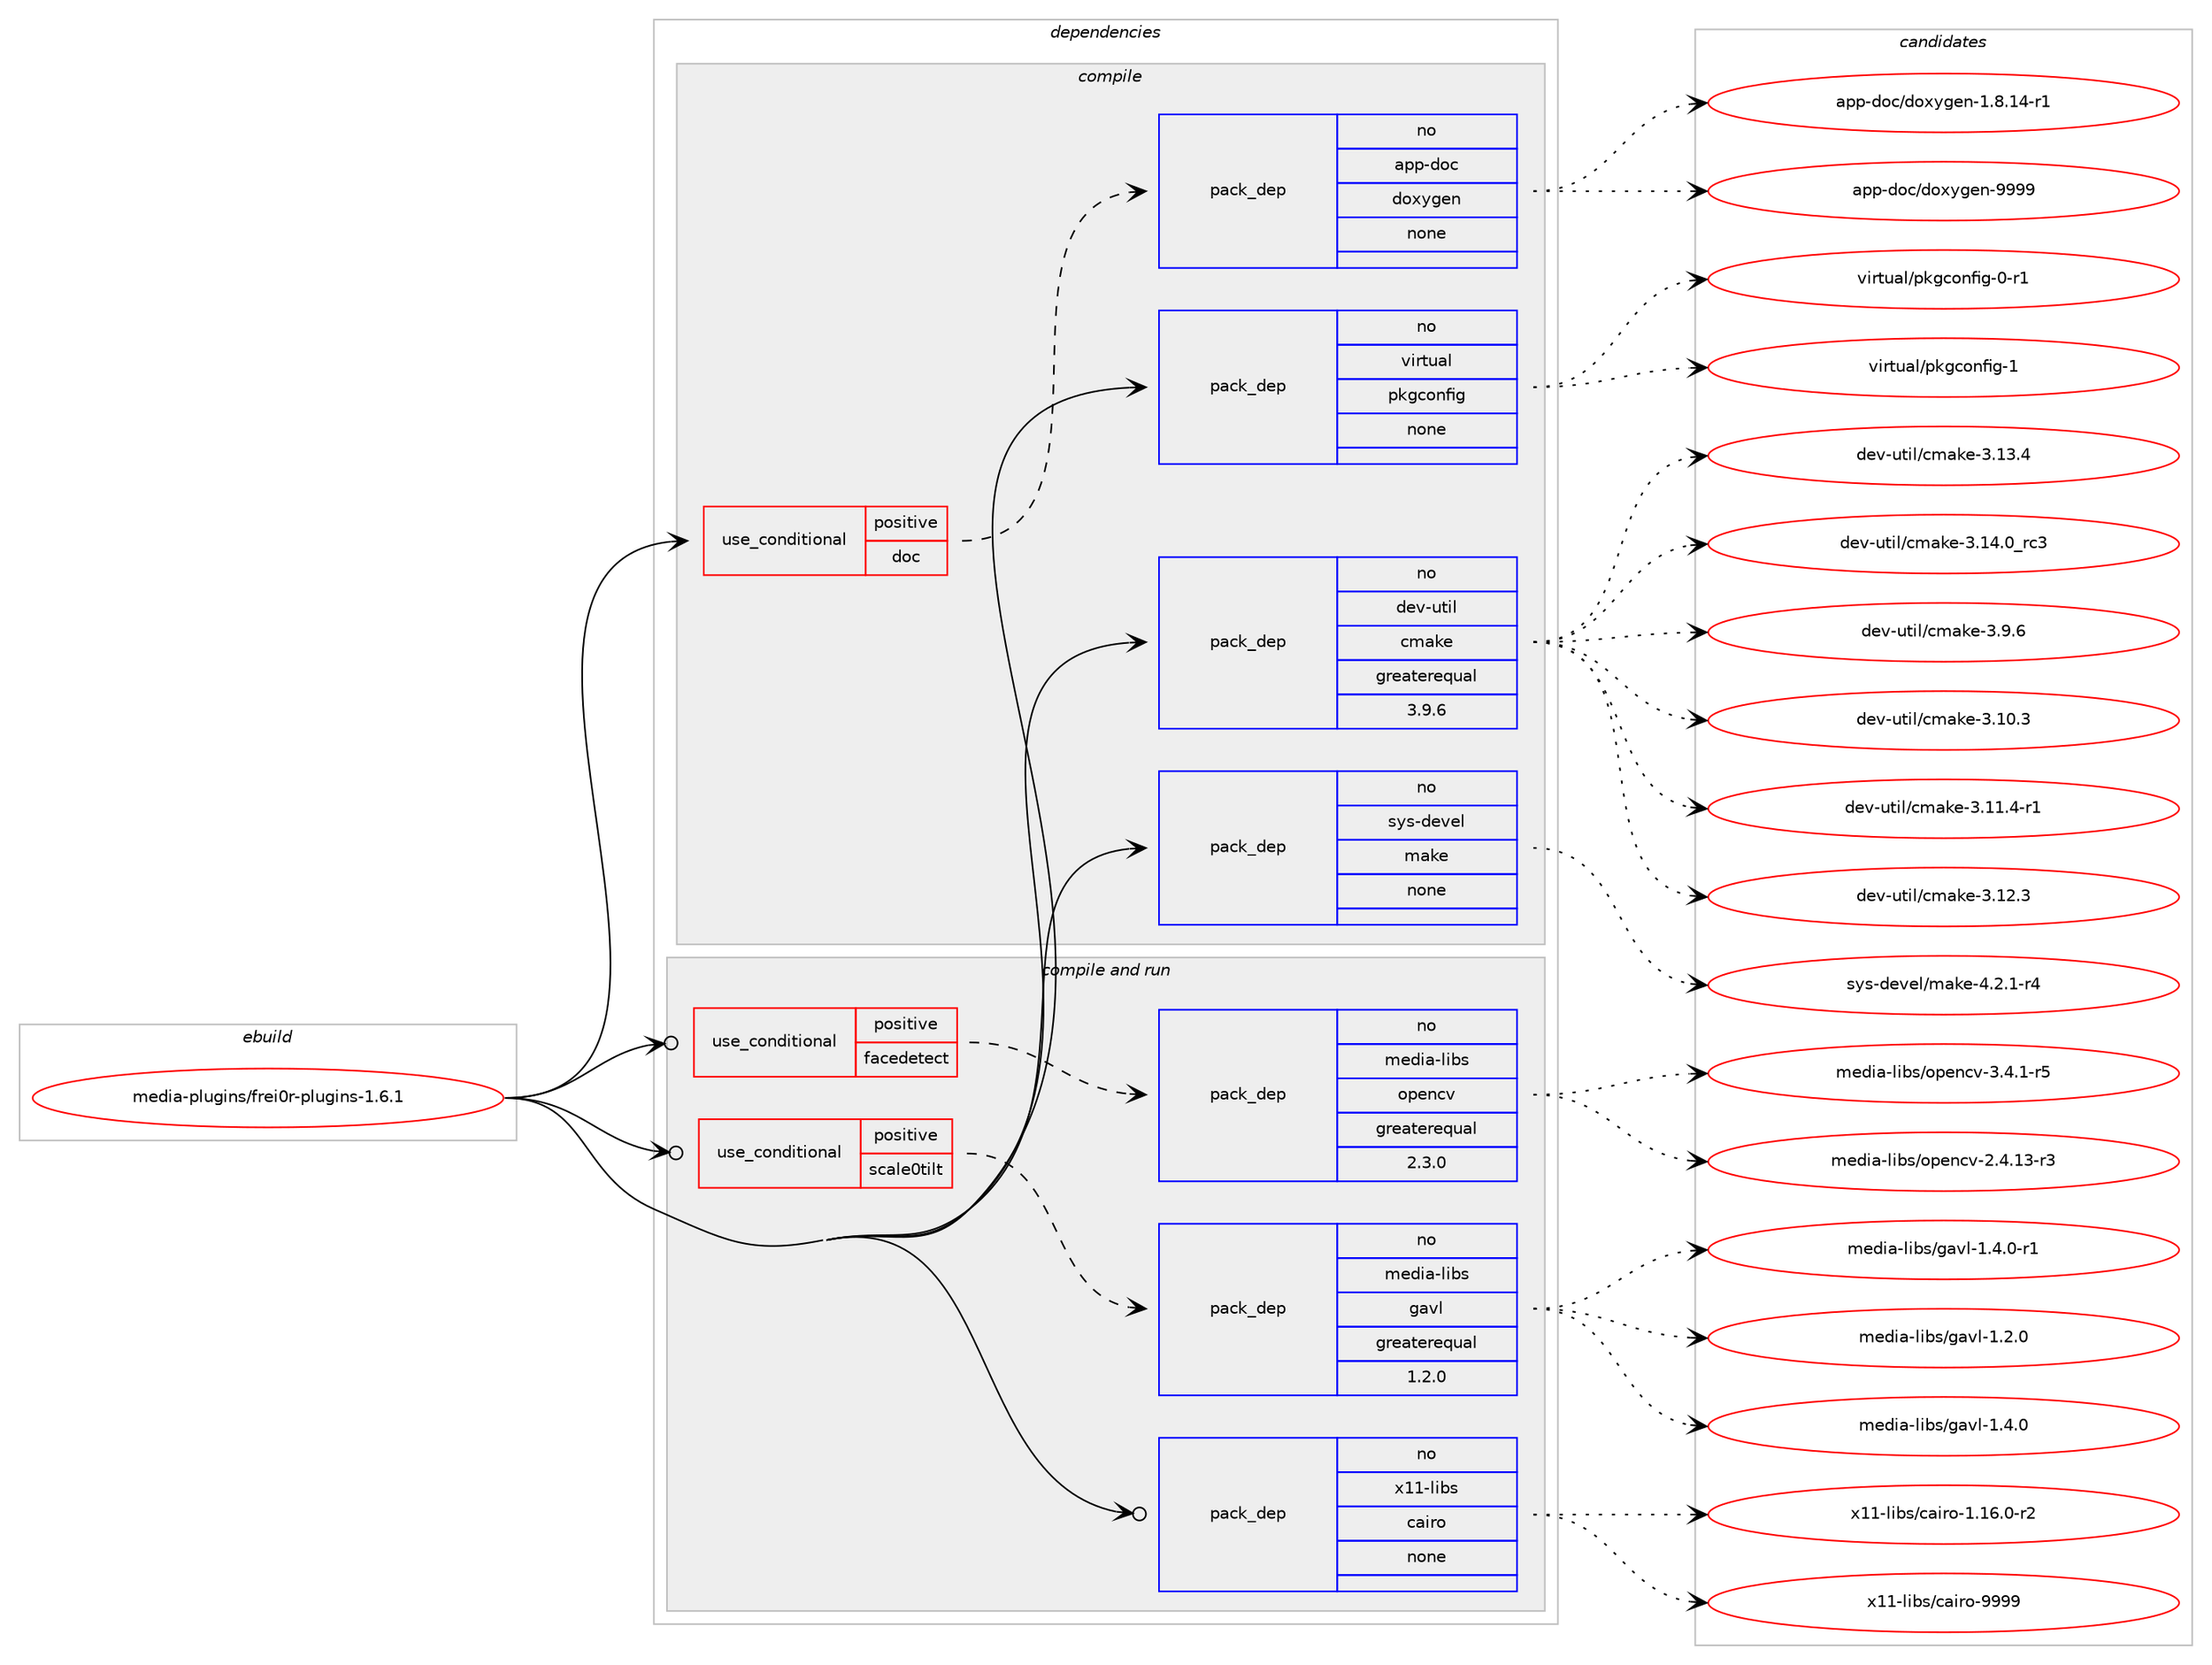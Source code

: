 digraph prolog {

# *************
# Graph options
# *************

newrank=true;
concentrate=true;
compound=true;
graph [rankdir=LR,fontname=Helvetica,fontsize=10,ranksep=1.5];#, ranksep=2.5, nodesep=0.2];
edge  [arrowhead=vee];
node  [fontname=Helvetica,fontsize=10];

# **********
# The ebuild
# **********

subgraph cluster_leftcol {
color=gray;
rank=same;
label=<<i>ebuild</i>>;
id [label="media-plugins/frei0r-plugins-1.6.1", color=red, width=4, href="../media-plugins/frei0r-plugins-1.6.1.svg"];
}

# ****************
# The dependencies
# ****************

subgraph cluster_midcol {
color=gray;
label=<<i>dependencies</i>>;
subgraph cluster_compile {
fillcolor="#eeeeee";
style=filled;
label=<<i>compile</i>>;
subgraph cond436306 {
dependency1619643 [label=<<TABLE BORDER="0" CELLBORDER="1" CELLSPACING="0" CELLPADDING="4"><TR><TD ROWSPAN="3" CELLPADDING="10">use_conditional</TD></TR><TR><TD>positive</TD></TR><TR><TD>doc</TD></TR></TABLE>>, shape=none, color=red];
subgraph pack1157214 {
dependency1619644 [label=<<TABLE BORDER="0" CELLBORDER="1" CELLSPACING="0" CELLPADDING="4" WIDTH="220"><TR><TD ROWSPAN="6" CELLPADDING="30">pack_dep</TD></TR><TR><TD WIDTH="110">no</TD></TR><TR><TD>app-doc</TD></TR><TR><TD>doxygen</TD></TR><TR><TD>none</TD></TR><TR><TD></TD></TR></TABLE>>, shape=none, color=blue];
}
dependency1619643:e -> dependency1619644:w [weight=20,style="dashed",arrowhead="vee"];
}
id:e -> dependency1619643:w [weight=20,style="solid",arrowhead="vee"];
subgraph pack1157215 {
dependency1619645 [label=<<TABLE BORDER="0" CELLBORDER="1" CELLSPACING="0" CELLPADDING="4" WIDTH="220"><TR><TD ROWSPAN="6" CELLPADDING="30">pack_dep</TD></TR><TR><TD WIDTH="110">no</TD></TR><TR><TD>dev-util</TD></TR><TR><TD>cmake</TD></TR><TR><TD>greaterequal</TD></TR><TR><TD>3.9.6</TD></TR></TABLE>>, shape=none, color=blue];
}
id:e -> dependency1619645:w [weight=20,style="solid",arrowhead="vee"];
subgraph pack1157216 {
dependency1619646 [label=<<TABLE BORDER="0" CELLBORDER="1" CELLSPACING="0" CELLPADDING="4" WIDTH="220"><TR><TD ROWSPAN="6" CELLPADDING="30">pack_dep</TD></TR><TR><TD WIDTH="110">no</TD></TR><TR><TD>sys-devel</TD></TR><TR><TD>make</TD></TR><TR><TD>none</TD></TR><TR><TD></TD></TR></TABLE>>, shape=none, color=blue];
}
id:e -> dependency1619646:w [weight=20,style="solid",arrowhead="vee"];
subgraph pack1157217 {
dependency1619647 [label=<<TABLE BORDER="0" CELLBORDER="1" CELLSPACING="0" CELLPADDING="4" WIDTH="220"><TR><TD ROWSPAN="6" CELLPADDING="30">pack_dep</TD></TR><TR><TD WIDTH="110">no</TD></TR><TR><TD>virtual</TD></TR><TR><TD>pkgconfig</TD></TR><TR><TD>none</TD></TR><TR><TD></TD></TR></TABLE>>, shape=none, color=blue];
}
id:e -> dependency1619647:w [weight=20,style="solid",arrowhead="vee"];
}
subgraph cluster_compileandrun {
fillcolor="#eeeeee";
style=filled;
label=<<i>compile and run</i>>;
subgraph cond436307 {
dependency1619648 [label=<<TABLE BORDER="0" CELLBORDER="1" CELLSPACING="0" CELLPADDING="4"><TR><TD ROWSPAN="3" CELLPADDING="10">use_conditional</TD></TR><TR><TD>positive</TD></TR><TR><TD>facedetect</TD></TR></TABLE>>, shape=none, color=red];
subgraph pack1157218 {
dependency1619649 [label=<<TABLE BORDER="0" CELLBORDER="1" CELLSPACING="0" CELLPADDING="4" WIDTH="220"><TR><TD ROWSPAN="6" CELLPADDING="30">pack_dep</TD></TR><TR><TD WIDTH="110">no</TD></TR><TR><TD>media-libs</TD></TR><TR><TD>opencv</TD></TR><TR><TD>greaterequal</TD></TR><TR><TD>2.3.0</TD></TR></TABLE>>, shape=none, color=blue];
}
dependency1619648:e -> dependency1619649:w [weight=20,style="dashed",arrowhead="vee"];
}
id:e -> dependency1619648:w [weight=20,style="solid",arrowhead="odotvee"];
subgraph cond436308 {
dependency1619650 [label=<<TABLE BORDER="0" CELLBORDER="1" CELLSPACING="0" CELLPADDING="4"><TR><TD ROWSPAN="3" CELLPADDING="10">use_conditional</TD></TR><TR><TD>positive</TD></TR><TR><TD>scale0tilt</TD></TR></TABLE>>, shape=none, color=red];
subgraph pack1157219 {
dependency1619651 [label=<<TABLE BORDER="0" CELLBORDER="1" CELLSPACING="0" CELLPADDING="4" WIDTH="220"><TR><TD ROWSPAN="6" CELLPADDING="30">pack_dep</TD></TR><TR><TD WIDTH="110">no</TD></TR><TR><TD>media-libs</TD></TR><TR><TD>gavl</TD></TR><TR><TD>greaterequal</TD></TR><TR><TD>1.2.0</TD></TR></TABLE>>, shape=none, color=blue];
}
dependency1619650:e -> dependency1619651:w [weight=20,style="dashed",arrowhead="vee"];
}
id:e -> dependency1619650:w [weight=20,style="solid",arrowhead="odotvee"];
subgraph pack1157220 {
dependency1619652 [label=<<TABLE BORDER="0" CELLBORDER="1" CELLSPACING="0" CELLPADDING="4" WIDTH="220"><TR><TD ROWSPAN="6" CELLPADDING="30">pack_dep</TD></TR><TR><TD WIDTH="110">no</TD></TR><TR><TD>x11-libs</TD></TR><TR><TD>cairo</TD></TR><TR><TD>none</TD></TR><TR><TD></TD></TR></TABLE>>, shape=none, color=blue];
}
id:e -> dependency1619652:w [weight=20,style="solid",arrowhead="odotvee"];
}
subgraph cluster_run {
fillcolor="#eeeeee";
style=filled;
label=<<i>run</i>>;
}
}

# **************
# The candidates
# **************

subgraph cluster_choices {
rank=same;
color=gray;
label=<<i>candidates</i>>;

subgraph choice1157214 {
color=black;
nodesep=1;
choice97112112451001119947100111120121103101110454946564649524511449 [label="app-doc/doxygen-1.8.14-r1", color=red, width=4,href="../app-doc/doxygen-1.8.14-r1.svg"];
choice971121124510011199471001111201211031011104557575757 [label="app-doc/doxygen-9999", color=red, width=4,href="../app-doc/doxygen-9999.svg"];
dependency1619644:e -> choice97112112451001119947100111120121103101110454946564649524511449:w [style=dotted,weight="100"];
dependency1619644:e -> choice971121124510011199471001111201211031011104557575757:w [style=dotted,weight="100"];
}
subgraph choice1157215 {
color=black;
nodesep=1;
choice1001011184511711610510847991099710710145514649484651 [label="dev-util/cmake-3.10.3", color=red, width=4,href="../dev-util/cmake-3.10.3.svg"];
choice10010111845117116105108479910997107101455146494946524511449 [label="dev-util/cmake-3.11.4-r1", color=red, width=4,href="../dev-util/cmake-3.11.4-r1.svg"];
choice1001011184511711610510847991099710710145514649504651 [label="dev-util/cmake-3.12.3", color=red, width=4,href="../dev-util/cmake-3.12.3.svg"];
choice1001011184511711610510847991099710710145514649514652 [label="dev-util/cmake-3.13.4", color=red, width=4,href="../dev-util/cmake-3.13.4.svg"];
choice1001011184511711610510847991099710710145514649524648951149951 [label="dev-util/cmake-3.14.0_rc3", color=red, width=4,href="../dev-util/cmake-3.14.0_rc3.svg"];
choice10010111845117116105108479910997107101455146574654 [label="dev-util/cmake-3.9.6", color=red, width=4,href="../dev-util/cmake-3.9.6.svg"];
dependency1619645:e -> choice1001011184511711610510847991099710710145514649484651:w [style=dotted,weight="100"];
dependency1619645:e -> choice10010111845117116105108479910997107101455146494946524511449:w [style=dotted,weight="100"];
dependency1619645:e -> choice1001011184511711610510847991099710710145514649504651:w [style=dotted,weight="100"];
dependency1619645:e -> choice1001011184511711610510847991099710710145514649514652:w [style=dotted,weight="100"];
dependency1619645:e -> choice1001011184511711610510847991099710710145514649524648951149951:w [style=dotted,weight="100"];
dependency1619645:e -> choice10010111845117116105108479910997107101455146574654:w [style=dotted,weight="100"];
}
subgraph choice1157216 {
color=black;
nodesep=1;
choice1151211154510010111810110847109971071014552465046494511452 [label="sys-devel/make-4.2.1-r4", color=red, width=4,href="../sys-devel/make-4.2.1-r4.svg"];
dependency1619646:e -> choice1151211154510010111810110847109971071014552465046494511452:w [style=dotted,weight="100"];
}
subgraph choice1157217 {
color=black;
nodesep=1;
choice11810511411611797108471121071039911111010210510345484511449 [label="virtual/pkgconfig-0-r1", color=red, width=4,href="../virtual/pkgconfig-0-r1.svg"];
choice1181051141161179710847112107103991111101021051034549 [label="virtual/pkgconfig-1", color=red, width=4,href="../virtual/pkgconfig-1.svg"];
dependency1619647:e -> choice11810511411611797108471121071039911111010210510345484511449:w [style=dotted,weight="100"];
dependency1619647:e -> choice1181051141161179710847112107103991111101021051034549:w [style=dotted,weight="100"];
}
subgraph choice1157218 {
color=black;
nodesep=1;
choice1091011001059745108105981154711111210111099118455046524649514511451 [label="media-libs/opencv-2.4.13-r3", color=red, width=4,href="../media-libs/opencv-2.4.13-r3.svg"];
choice10910110010597451081059811547111112101110991184551465246494511453 [label="media-libs/opencv-3.4.1-r5", color=red, width=4,href="../media-libs/opencv-3.4.1-r5.svg"];
dependency1619649:e -> choice1091011001059745108105981154711111210111099118455046524649514511451:w [style=dotted,weight="100"];
dependency1619649:e -> choice10910110010597451081059811547111112101110991184551465246494511453:w [style=dotted,weight="100"];
}
subgraph choice1157219 {
color=black;
nodesep=1;
choice1091011001059745108105981154710397118108454946504648 [label="media-libs/gavl-1.2.0", color=red, width=4,href="../media-libs/gavl-1.2.0.svg"];
choice1091011001059745108105981154710397118108454946524648 [label="media-libs/gavl-1.4.0", color=red, width=4,href="../media-libs/gavl-1.4.0.svg"];
choice10910110010597451081059811547103971181084549465246484511449 [label="media-libs/gavl-1.4.0-r1", color=red, width=4,href="../media-libs/gavl-1.4.0-r1.svg"];
dependency1619651:e -> choice1091011001059745108105981154710397118108454946504648:w [style=dotted,weight="100"];
dependency1619651:e -> choice1091011001059745108105981154710397118108454946524648:w [style=dotted,weight="100"];
dependency1619651:e -> choice10910110010597451081059811547103971181084549465246484511449:w [style=dotted,weight="100"];
}
subgraph choice1157220 {
color=black;
nodesep=1;
choice12049494510810598115479997105114111454946495446484511450 [label="x11-libs/cairo-1.16.0-r2", color=red, width=4,href="../x11-libs/cairo-1.16.0-r2.svg"];
choice120494945108105981154799971051141114557575757 [label="x11-libs/cairo-9999", color=red, width=4,href="../x11-libs/cairo-9999.svg"];
dependency1619652:e -> choice12049494510810598115479997105114111454946495446484511450:w [style=dotted,weight="100"];
dependency1619652:e -> choice120494945108105981154799971051141114557575757:w [style=dotted,weight="100"];
}
}

}

